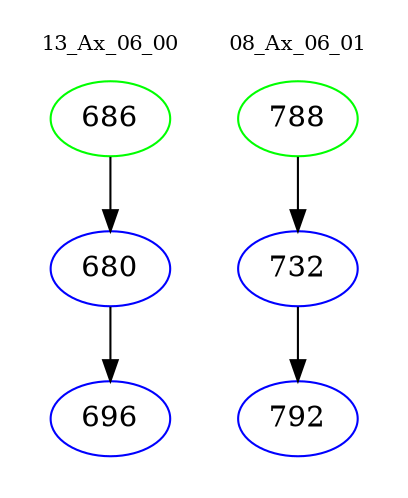 digraph{
subgraph cluster_0 {
color = white
label = "13_Ax_06_00";
fontsize=10;
T0_686 [label="686", color="green"]
T0_686 -> T0_680 [color="black"]
T0_680 [label="680", color="blue"]
T0_680 -> T0_696 [color="black"]
T0_696 [label="696", color="blue"]
}
subgraph cluster_1 {
color = white
label = "08_Ax_06_01";
fontsize=10;
T1_788 [label="788", color="green"]
T1_788 -> T1_732 [color="black"]
T1_732 [label="732", color="blue"]
T1_732 -> T1_792 [color="black"]
T1_792 [label="792", color="blue"]
}
}
